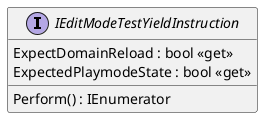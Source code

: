 @startuml
interface IEditModeTestYieldInstruction {
    ExpectDomainReload : bool <<get>>
    ExpectedPlaymodeState : bool <<get>>
    Perform() : IEnumerator
}
@enduml

